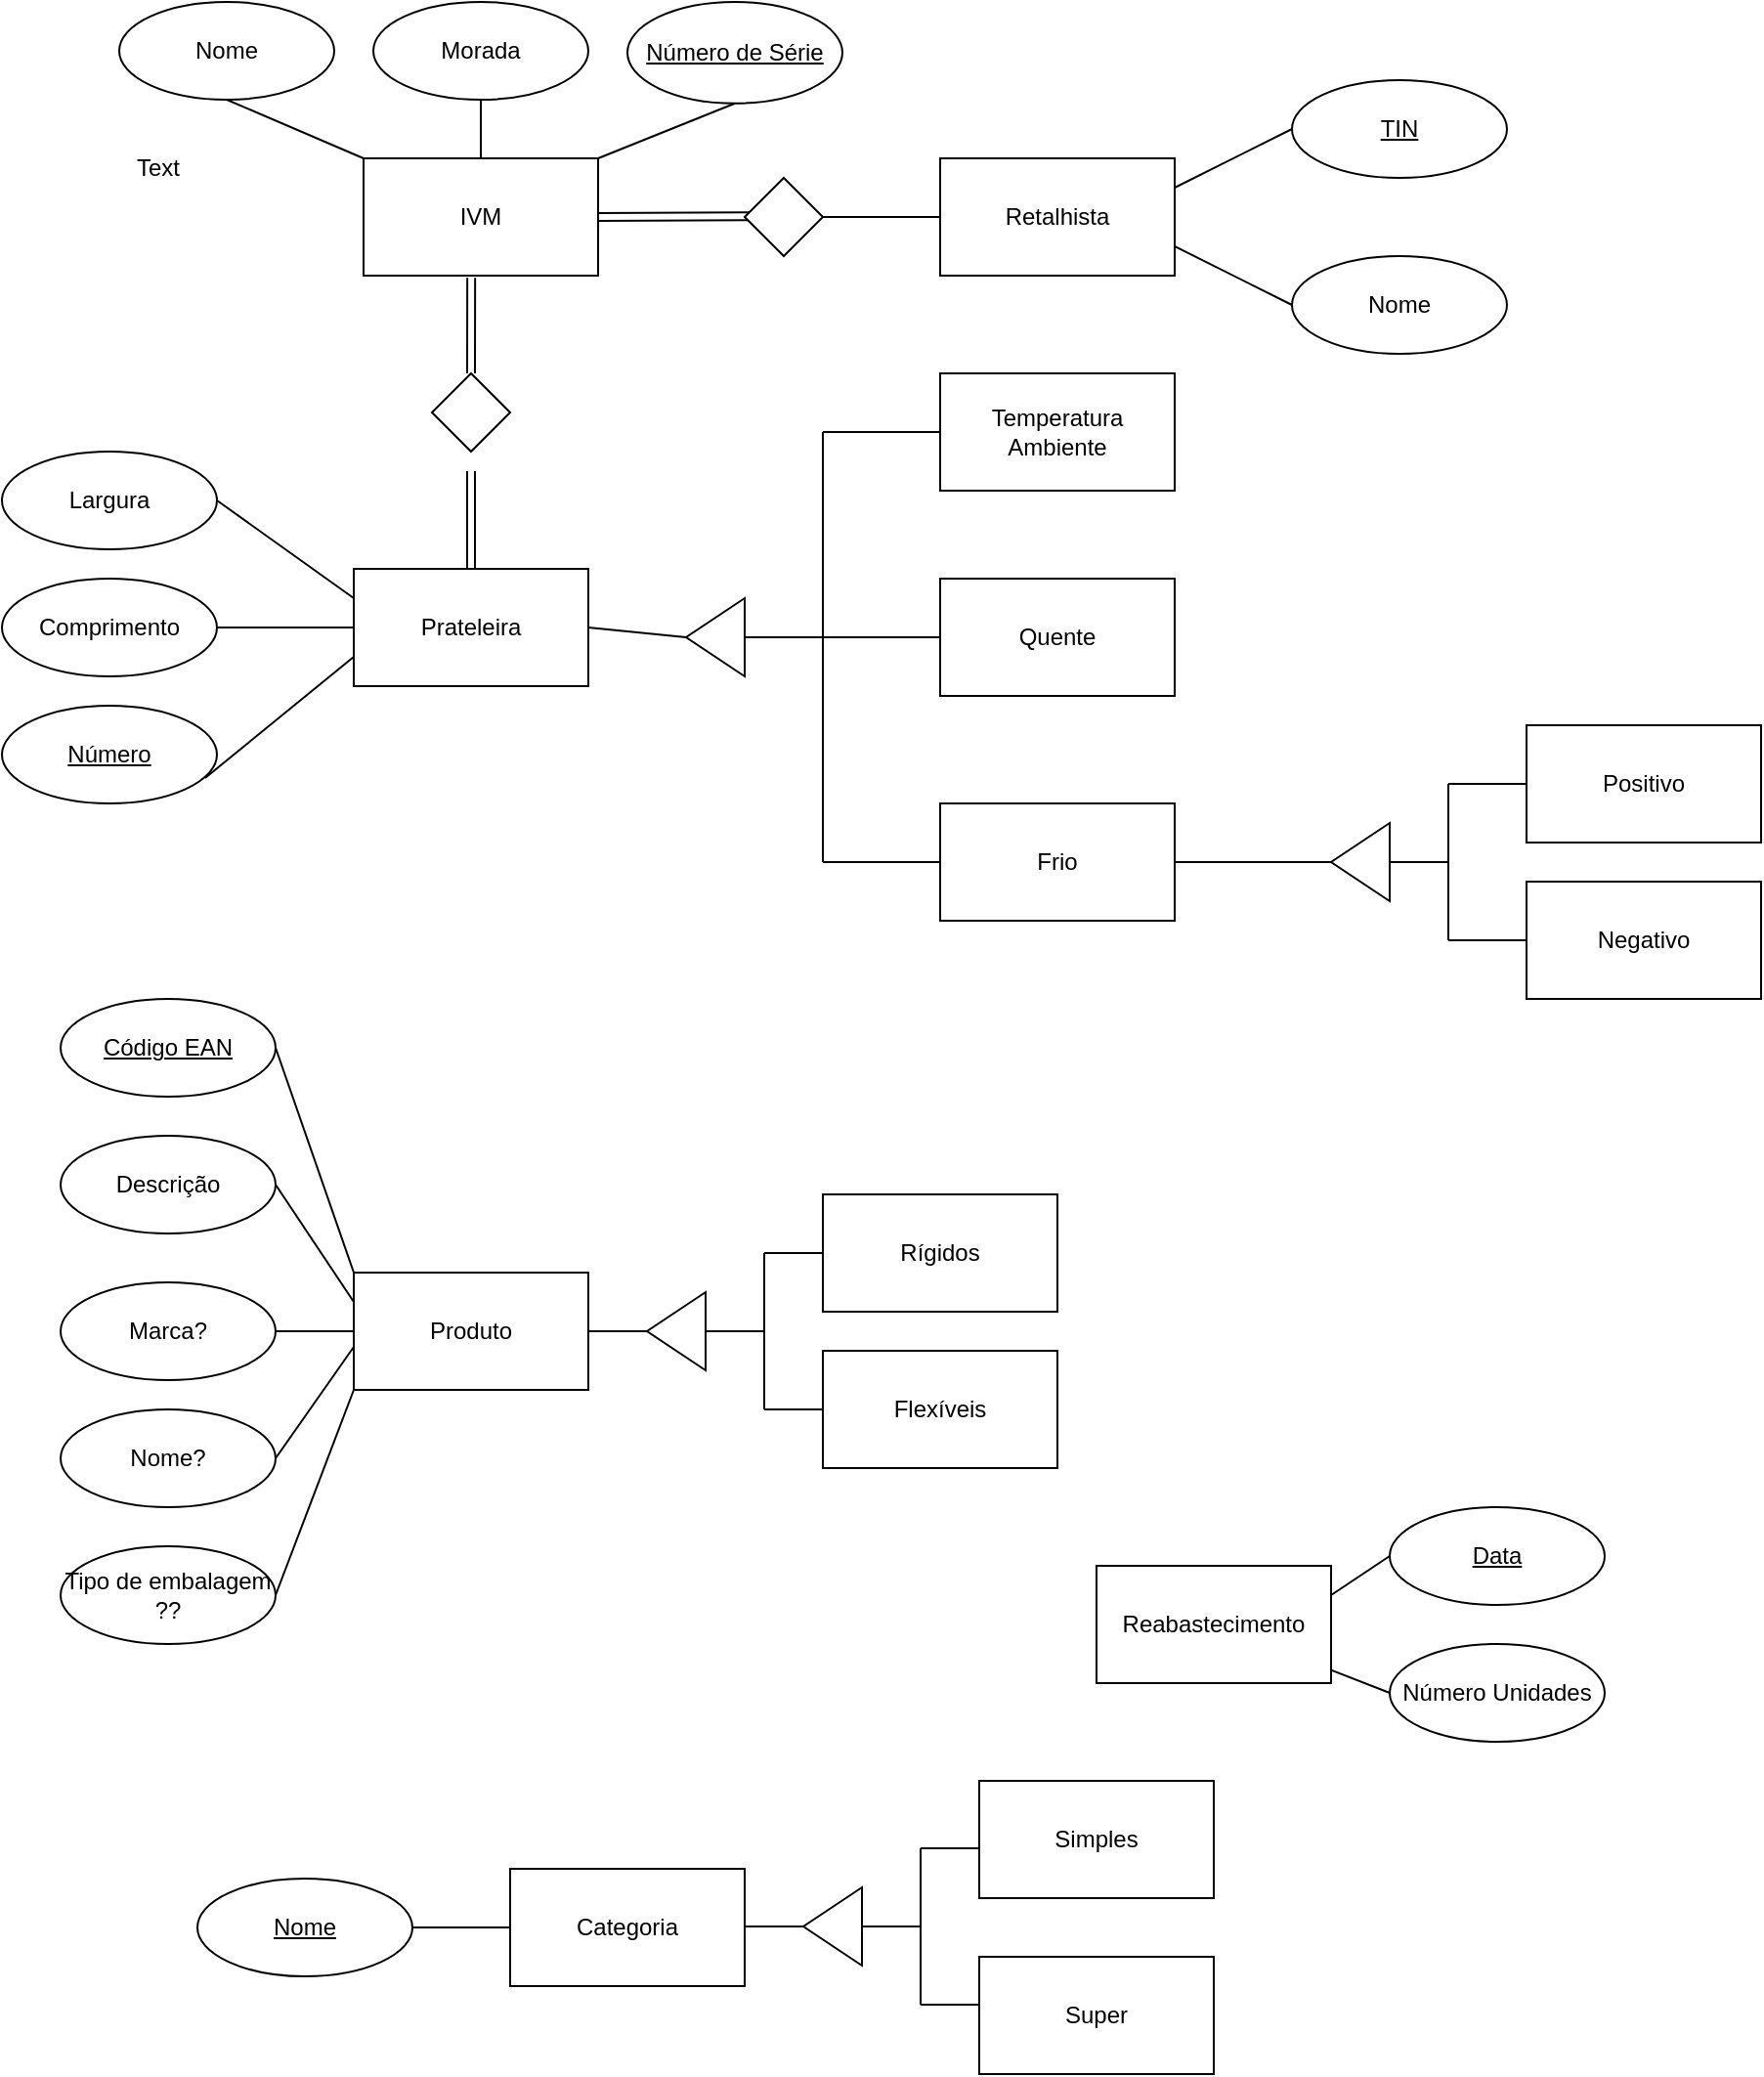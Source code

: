 <mxfile version="18.1.2" type="github"><diagram id="fZx0LZgwC3nTlSYl1mW-" name="Page-1"><mxGraphModel dx="562" dy="260" grid="1" gridSize="10" guides="1" tooltips="1" connect="1" arrows="1" fold="1" page="1" pageScale="1" pageWidth="827" pageHeight="1169" math="0" shadow="0"><root><mxCell id="0"/><mxCell id="1" parent="0"/><mxCell id="Vai4SrkzN8rw62qIqqFr-1" value="IVM" style="rounded=0;whiteSpace=wrap;html=1;" vertex="1" parent="1"><mxGeometry x="195" y="120" width="120" height="60" as="geometry"/></mxCell><mxCell id="Vai4SrkzN8rw62qIqqFr-2" value="Prateleira" style="rounded=0;whiteSpace=wrap;html=1;" vertex="1" parent="1"><mxGeometry x="190" y="330" width="120" height="60" as="geometry"/></mxCell><mxCell id="Vai4SrkzN8rw62qIqqFr-3" value="Nome" style="ellipse;whiteSpace=wrap;html=1;" vertex="1" parent="1"><mxGeometry x="70" y="40" width="110" height="50" as="geometry"/></mxCell><mxCell id="Vai4SrkzN8rw62qIqqFr-4" value="Morada" style="ellipse;whiteSpace=wrap;html=1;" vertex="1" parent="1"><mxGeometry x="200" y="40" width="110" height="50" as="geometry"/></mxCell><mxCell id="Vai4SrkzN8rw62qIqqFr-5" value="&lt;u&gt;Número de Série&lt;/u&gt;" style="ellipse;whiteSpace=wrap;html=1;" vertex="1" parent="1"><mxGeometry x="330" y="40" width="110" height="51.87" as="geometry"/></mxCell><mxCell id="Vai4SrkzN8rw62qIqqFr-6" value="Retalhista" style="rounded=0;whiteSpace=wrap;html=1;" vertex="1" parent="1"><mxGeometry x="490" y="120" width="120" height="60" as="geometry"/></mxCell><mxCell id="Vai4SrkzN8rw62qIqqFr-7" value="&lt;u&gt;TIN&lt;/u&gt;" style="ellipse;whiteSpace=wrap;html=1;" vertex="1" parent="1"><mxGeometry x="670" y="80" width="110" height="50" as="geometry"/></mxCell><mxCell id="Vai4SrkzN8rw62qIqqFr-8" value="Nome" style="ellipse;whiteSpace=wrap;html=1;" vertex="1" parent="1"><mxGeometry x="670" y="170" width="110" height="50" as="geometry"/></mxCell><mxCell id="Vai4SrkzN8rw62qIqqFr-9" value="Largura" style="ellipse;whiteSpace=wrap;html=1;" vertex="1" parent="1"><mxGeometry x="10" y="270" width="110" height="50" as="geometry"/></mxCell><mxCell id="Vai4SrkzN8rw62qIqqFr-10" value="Comprimento" style="ellipse;whiteSpace=wrap;html=1;" vertex="1" parent="1"><mxGeometry x="10" y="335" width="110" height="50" as="geometry"/></mxCell><mxCell id="Vai4SrkzN8rw62qIqqFr-11" value="&lt;u&gt;Número&lt;/u&gt;" style="ellipse;whiteSpace=wrap;html=1;" vertex="1" parent="1"><mxGeometry x="10" y="400" width="110" height="50" as="geometry"/></mxCell><mxCell id="Vai4SrkzN8rw62qIqqFr-12" value="Temperatura Ambiente" style="rounded=0;whiteSpace=wrap;html=1;" vertex="1" parent="1"><mxGeometry x="490" y="230" width="120" height="60" as="geometry"/></mxCell><mxCell id="Vai4SrkzN8rw62qIqqFr-13" value="Frio" style="rounded=0;whiteSpace=wrap;html=1;" vertex="1" parent="1"><mxGeometry x="490" y="450" width="120" height="60" as="geometry"/></mxCell><mxCell id="Vai4SrkzN8rw62qIqqFr-14" value="Quente" style="rounded=0;whiteSpace=wrap;html=1;" vertex="1" parent="1"><mxGeometry x="490" y="335" width="120" height="60" as="geometry"/></mxCell><mxCell id="Vai4SrkzN8rw62qIqqFr-15" value="Positivo" style="rounded=0;whiteSpace=wrap;html=1;" vertex="1" parent="1"><mxGeometry x="790" y="410" width="120" height="60" as="geometry"/></mxCell><mxCell id="Vai4SrkzN8rw62qIqqFr-16" value="Negativo" style="rounded=0;whiteSpace=wrap;html=1;" vertex="1" parent="1"><mxGeometry x="790" y="490" width="120" height="60" as="geometry"/></mxCell><mxCell id="Vai4SrkzN8rw62qIqqFr-17" value="Produto" style="rounded=0;whiteSpace=wrap;html=1;" vertex="1" parent="1"><mxGeometry x="190" y="690" width="120" height="60" as="geometry"/></mxCell><mxCell id="Vai4SrkzN8rw62qIqqFr-18" value="&lt;u&gt;Código EAN&lt;/u&gt;" style="ellipse;whiteSpace=wrap;html=1;" vertex="1" parent="1"><mxGeometry x="40" y="550" width="110" height="50" as="geometry"/></mxCell><mxCell id="Vai4SrkzN8rw62qIqqFr-19" value="Descrição" style="ellipse;whiteSpace=wrap;html=1;" vertex="1" parent="1"><mxGeometry x="40" y="620" width="110" height="50" as="geometry"/></mxCell><mxCell id="Vai4SrkzN8rw62qIqqFr-20" value="Marca?" style="ellipse;whiteSpace=wrap;html=1;" vertex="1" parent="1"><mxGeometry x="40" y="695" width="110" height="50" as="geometry"/></mxCell><mxCell id="Vai4SrkzN8rw62qIqqFr-21" value="Nome?" style="ellipse;whiteSpace=wrap;html=1;" vertex="1" parent="1"><mxGeometry x="40" y="760" width="110" height="50" as="geometry"/></mxCell><mxCell id="Vai4SrkzN8rw62qIqqFr-22" value="Rígidos" style="rounded=0;whiteSpace=wrap;html=1;" vertex="1" parent="1"><mxGeometry x="430" y="650" width="120" height="60" as="geometry"/></mxCell><mxCell id="Vai4SrkzN8rw62qIqqFr-23" value="Flexíveis" style="rounded=0;whiteSpace=wrap;html=1;" vertex="1" parent="1"><mxGeometry x="430" y="730" width="120" height="60" as="geometry"/></mxCell><mxCell id="Vai4SrkzN8rw62qIqqFr-24" value="Tipo de embalagem&lt;br&gt;??" style="ellipse;whiteSpace=wrap;html=1;" vertex="1" parent="1"><mxGeometry x="40" y="830" width="110" height="50" as="geometry"/></mxCell><mxCell id="Vai4SrkzN8rw62qIqqFr-25" value="Categoria" style="rounded=0;whiteSpace=wrap;html=1;" vertex="1" parent="1"><mxGeometry x="270" y="995" width="120" height="60" as="geometry"/></mxCell><mxCell id="Vai4SrkzN8rw62qIqqFr-26" value="&lt;u&gt;Nome&lt;/u&gt;" style="ellipse;whiteSpace=wrap;html=1;" vertex="1" parent="1"><mxGeometry x="110" y="1000" width="110" height="50" as="geometry"/></mxCell><mxCell id="Vai4SrkzN8rw62qIqqFr-27" value="Simples" style="rounded=0;whiteSpace=wrap;html=1;" vertex="1" parent="1"><mxGeometry x="510" y="950" width="120" height="60" as="geometry"/></mxCell><mxCell id="Vai4SrkzN8rw62qIqqFr-28" value="Super" style="rounded=0;whiteSpace=wrap;html=1;" vertex="1" parent="1"><mxGeometry x="510" y="1040" width="120" height="60" as="geometry"/></mxCell><mxCell id="Vai4SrkzN8rw62qIqqFr-29" value="Reabastecimento" style="rounded=0;whiteSpace=wrap;html=1;" vertex="1" parent="1"><mxGeometry x="570" y="840" width="120" height="60" as="geometry"/></mxCell><mxCell id="Vai4SrkzN8rw62qIqqFr-30" value="&lt;u&gt;Data&lt;/u&gt;" style="ellipse;whiteSpace=wrap;html=1;" vertex="1" parent="1"><mxGeometry x="720" y="810" width="110" height="50" as="geometry"/></mxCell><mxCell id="Vai4SrkzN8rw62qIqqFr-31" value="Número Unidades" style="ellipse;whiteSpace=wrap;html=1;" vertex="1" parent="1"><mxGeometry x="720" y="880" width="110" height="50" as="geometry"/></mxCell><mxCell id="Vai4SrkzN8rw62qIqqFr-32" value="" style="endArrow=none;html=1;rounded=0;entryX=0.5;entryY=1;entryDx=0;entryDy=0;exitX=1;exitY=0;exitDx=0;exitDy=0;" edge="1" parent="1" source="Vai4SrkzN8rw62qIqqFr-1" target="Vai4SrkzN8rw62qIqqFr-5"><mxGeometry width="50" height="50" relative="1" as="geometry"><mxPoint x="420" y="210" as="sourcePoint"/><mxPoint x="470" y="160" as="targetPoint"/></mxGeometry></mxCell><mxCell id="Vai4SrkzN8rw62qIqqFr-33" value="" style="endArrow=none;html=1;rounded=0;entryX=0.5;entryY=1;entryDx=0;entryDy=0;exitX=0.5;exitY=0;exitDx=0;exitDy=0;" edge="1" parent="1" source="Vai4SrkzN8rw62qIqqFr-1" target="Vai4SrkzN8rw62qIqqFr-4"><mxGeometry width="50" height="50" relative="1" as="geometry"><mxPoint x="400" y="220" as="sourcePoint"/><mxPoint x="450" y="170" as="targetPoint"/></mxGeometry></mxCell><mxCell id="Vai4SrkzN8rw62qIqqFr-34" value="" style="endArrow=none;html=1;rounded=0;entryX=0.5;entryY=1;entryDx=0;entryDy=0;exitX=0;exitY=0;exitDx=0;exitDy=0;" edge="1" parent="1" source="Vai4SrkzN8rw62qIqqFr-1" target="Vai4SrkzN8rw62qIqqFr-3"><mxGeometry width="50" height="50" relative="1" as="geometry"><mxPoint x="190" y="120" as="sourcePoint"/><mxPoint x="180" y="90" as="targetPoint"/></mxGeometry></mxCell><mxCell id="Vai4SrkzN8rw62qIqqFr-35" value="" style="endArrow=none;html=1;rounded=0;entryX=0;entryY=0.5;entryDx=0;entryDy=0;exitX=1;exitY=0.25;exitDx=0;exitDy=0;" edge="1" parent="1" source="Vai4SrkzN8rw62qIqqFr-6" target="Vai4SrkzN8rw62qIqqFr-7"><mxGeometry width="50" height="50" relative="1" as="geometry"><mxPoint x="390" y="220" as="sourcePoint"/><mxPoint x="440" y="170" as="targetPoint"/></mxGeometry></mxCell><mxCell id="Vai4SrkzN8rw62qIqqFr-36" value="" style="endArrow=none;html=1;rounded=0;entryX=1;entryY=0.75;entryDx=0;entryDy=0;exitX=0;exitY=0.5;exitDx=0;exitDy=0;" edge="1" parent="1" source="Vai4SrkzN8rw62qIqqFr-8" target="Vai4SrkzN8rw62qIqqFr-6"><mxGeometry width="50" height="50" relative="1" as="geometry"><mxPoint x="390" y="220" as="sourcePoint"/><mxPoint x="440" y="170" as="targetPoint"/></mxGeometry></mxCell><mxCell id="Vai4SrkzN8rw62qIqqFr-37" value="" style="endArrow=none;html=1;rounded=0;entryX=1;entryY=0.5;entryDx=0;entryDy=0;exitX=0;exitY=0.25;exitDx=0;exitDy=0;" edge="1" parent="1" source="Vai4SrkzN8rw62qIqqFr-2" target="Vai4SrkzN8rw62qIqqFr-9"><mxGeometry width="50" height="50" relative="1" as="geometry"><mxPoint x="190" y="350" as="sourcePoint"/><mxPoint x="240" y="300" as="targetPoint"/></mxGeometry></mxCell><mxCell id="Vai4SrkzN8rw62qIqqFr-38" value="" style="endArrow=none;html=1;rounded=0;entryX=1;entryY=0.5;entryDx=0;entryDy=0;exitX=0;exitY=0.5;exitDx=0;exitDy=0;" edge="1" parent="1" source="Vai4SrkzN8rw62qIqqFr-2" target="Vai4SrkzN8rw62qIqqFr-10"><mxGeometry width="50" height="50" relative="1" as="geometry"><mxPoint x="200" y="450" as="sourcePoint"/><mxPoint x="250" y="400" as="targetPoint"/></mxGeometry></mxCell><mxCell id="Vai4SrkzN8rw62qIqqFr-39" value="" style="endArrow=none;html=1;rounded=0;entryX=0;entryY=0.75;entryDx=0;entryDy=0;exitX=0.945;exitY=0.74;exitDx=0;exitDy=0;exitPerimeter=0;" edge="1" parent="1" source="Vai4SrkzN8rw62qIqqFr-11" target="Vai4SrkzN8rw62qIqqFr-2"><mxGeometry width="50" height="50" relative="1" as="geometry"><mxPoint x="230" y="510" as="sourcePoint"/><mxPoint x="280" y="460" as="targetPoint"/></mxGeometry></mxCell><mxCell id="Vai4SrkzN8rw62qIqqFr-40" value="" style="endArrow=none;html=1;rounded=0;entryX=1;entryY=0.5;entryDx=0;entryDy=0;exitX=0;exitY=0;exitDx=0;exitDy=0;" edge="1" parent="1" source="Vai4SrkzN8rw62qIqqFr-17" target="Vai4SrkzN8rw62qIqqFr-18"><mxGeometry width="50" height="50" relative="1" as="geometry"><mxPoint x="220" y="860" as="sourcePoint"/><mxPoint x="270" y="810" as="targetPoint"/></mxGeometry></mxCell><mxCell id="Vai4SrkzN8rw62qIqqFr-41" value="" style="endArrow=none;html=1;rounded=0;entryX=1;entryY=0.5;entryDx=0;entryDy=0;exitX=0;exitY=0.25;exitDx=0;exitDy=0;" edge="1" parent="1" source="Vai4SrkzN8rw62qIqqFr-17" target="Vai4SrkzN8rw62qIqqFr-19"><mxGeometry width="50" height="50" relative="1" as="geometry"><mxPoint x="230" y="880" as="sourcePoint"/><mxPoint x="280" y="830" as="targetPoint"/></mxGeometry></mxCell><mxCell id="Vai4SrkzN8rw62qIqqFr-42" value="" style="endArrow=none;html=1;rounded=0;entryX=1;entryY=0.5;entryDx=0;entryDy=0;exitX=0;exitY=0.5;exitDx=0;exitDy=0;" edge="1" parent="1" source="Vai4SrkzN8rw62qIqqFr-17" target="Vai4SrkzN8rw62qIqqFr-20"><mxGeometry width="50" height="50" relative="1" as="geometry"><mxPoint x="230" y="850" as="sourcePoint"/><mxPoint x="280" y="800" as="targetPoint"/></mxGeometry></mxCell><mxCell id="Vai4SrkzN8rw62qIqqFr-43" value="" style="endArrow=none;html=1;rounded=0;exitX=1;exitY=0.5;exitDx=0;exitDy=0;entryX=0;entryY=0.633;entryDx=0;entryDy=0;entryPerimeter=0;" edge="1" parent="1" source="Vai4SrkzN8rw62qIqqFr-21" target="Vai4SrkzN8rw62qIqqFr-17"><mxGeometry width="50" height="50" relative="1" as="geometry"><mxPoint x="220" y="840" as="sourcePoint"/><mxPoint x="270" y="790" as="targetPoint"/></mxGeometry></mxCell><mxCell id="Vai4SrkzN8rw62qIqqFr-44" value="" style="endArrow=none;html=1;rounded=0;exitX=1;exitY=0.5;exitDx=0;exitDy=0;entryX=0;entryY=1;entryDx=0;entryDy=0;" edge="1" parent="1" source="Vai4SrkzN8rw62qIqqFr-24" target="Vai4SrkzN8rw62qIqqFr-17"><mxGeometry width="50" height="50" relative="1" as="geometry"><mxPoint x="200" y="880" as="sourcePoint"/><mxPoint x="250" y="830" as="targetPoint"/></mxGeometry></mxCell><mxCell id="Vai4SrkzN8rw62qIqqFr-45" value="" style="endArrow=none;html=1;rounded=0;entryX=0;entryY=0.5;entryDx=0;entryDy=0;exitX=1;exitY=0.25;exitDx=0;exitDy=0;" edge="1" parent="1" source="Vai4SrkzN8rw62qIqqFr-29" target="Vai4SrkzN8rw62qIqqFr-30"><mxGeometry width="50" height="50" relative="1" as="geometry"><mxPoint x="680" y="1000" as="sourcePoint"/><mxPoint x="730" y="950" as="targetPoint"/></mxGeometry></mxCell><mxCell id="Vai4SrkzN8rw62qIqqFr-46" value="" style="endArrow=none;html=1;rounded=0;entryX=0;entryY=0.5;entryDx=0;entryDy=0;" edge="1" parent="1" source="Vai4SrkzN8rw62qIqqFr-29" target="Vai4SrkzN8rw62qIqqFr-31"><mxGeometry width="50" height="50" relative="1" as="geometry"><mxPoint x="670" y="990" as="sourcePoint"/><mxPoint x="720" y="940" as="targetPoint"/></mxGeometry></mxCell><mxCell id="Vai4SrkzN8rw62qIqqFr-47" value="" style="endArrow=none;html=1;rounded=0;exitX=1;exitY=0.5;exitDx=0;exitDy=0;entryX=0;entryY=0.5;entryDx=0;entryDy=0;" edge="1" parent="1" source="Vai4SrkzN8rw62qIqqFr-26" target="Vai4SrkzN8rw62qIqqFr-25"><mxGeometry width="50" height="50" relative="1" as="geometry"><mxPoint x="200" y="1130" as="sourcePoint"/><mxPoint x="250" y="1080" as="targetPoint"/></mxGeometry></mxCell><mxCell id="Vai4SrkzN8rw62qIqqFr-48" value="" style="triangle;whiteSpace=wrap;html=1;rotation=-180;" vertex="1" parent="1"><mxGeometry x="360" y="345" width="30" height="40" as="geometry"/></mxCell><mxCell id="Vai4SrkzN8rw62qIqqFr-49" value="" style="endArrow=none;html=1;rounded=0;exitX=1;exitY=0.5;exitDx=0;exitDy=0;entryX=1;entryY=0.5;entryDx=0;entryDy=0;" edge="1" parent="1" source="Vai4SrkzN8rw62qIqqFr-2" target="Vai4SrkzN8rw62qIqqFr-48"><mxGeometry width="50" height="50" relative="1" as="geometry"><mxPoint x="420" y="310" as="sourcePoint"/><mxPoint x="470" y="260" as="targetPoint"/></mxGeometry></mxCell><mxCell id="Vai4SrkzN8rw62qIqqFr-50" value="" style="endArrow=none;html=1;rounded=0;exitX=0;exitY=0.5;exitDx=0;exitDy=0;" edge="1" parent="1" source="Vai4SrkzN8rw62qIqqFr-48"><mxGeometry width="50" height="50" relative="1" as="geometry"><mxPoint x="420" y="310" as="sourcePoint"/><mxPoint x="430" y="365" as="targetPoint"/></mxGeometry></mxCell><mxCell id="Vai4SrkzN8rw62qIqqFr-51" value="" style="endArrow=none;html=1;rounded=0;" edge="1" parent="1"><mxGeometry width="50" height="50" relative="1" as="geometry"><mxPoint x="430" y="480" as="sourcePoint"/><mxPoint x="430" y="260" as="targetPoint"/></mxGeometry></mxCell><mxCell id="Vai4SrkzN8rw62qIqqFr-52" value="" style="endArrow=none;html=1;rounded=0;entryX=0;entryY=0.5;entryDx=0;entryDy=0;" edge="1" parent="1" target="Vai4SrkzN8rw62qIqqFr-13"><mxGeometry width="50" height="50" relative="1" as="geometry"><mxPoint x="430" y="480" as="sourcePoint"/><mxPoint x="470" y="460" as="targetPoint"/></mxGeometry></mxCell><mxCell id="Vai4SrkzN8rw62qIqqFr-53" value="" style="endArrow=none;html=1;rounded=0;entryX=0;entryY=0.5;entryDx=0;entryDy=0;" edge="1" parent="1" target="Vai4SrkzN8rw62qIqqFr-14"><mxGeometry width="50" height="50" relative="1" as="geometry"><mxPoint x="430" y="365" as="sourcePoint"/><mxPoint x="470" y="460" as="targetPoint"/></mxGeometry></mxCell><mxCell id="Vai4SrkzN8rw62qIqqFr-54" value="" style="endArrow=none;html=1;rounded=0;entryX=0;entryY=0.5;entryDx=0;entryDy=0;" edge="1" parent="1" target="Vai4SrkzN8rw62qIqqFr-12"><mxGeometry width="50" height="50" relative="1" as="geometry"><mxPoint x="430" y="260" as="sourcePoint"/><mxPoint x="470" y="360" as="targetPoint"/></mxGeometry></mxCell><mxCell id="Vai4SrkzN8rw62qIqqFr-55" value="" style="triangle;whiteSpace=wrap;html=1;rotation=-180;" vertex="1" parent="1"><mxGeometry x="690" y="460" width="30" height="40" as="geometry"/></mxCell><mxCell id="Vai4SrkzN8rw62qIqqFr-56" value="" style="endArrow=none;html=1;rounded=0;entryX=1;entryY=0.5;entryDx=0;entryDy=0;exitX=1;exitY=0.5;exitDx=0;exitDy=0;" edge="1" parent="1" source="Vai4SrkzN8rw62qIqqFr-13" target="Vai4SrkzN8rw62qIqqFr-55"><mxGeometry width="50" height="50" relative="1" as="geometry"><mxPoint x="420" y="410" as="sourcePoint"/><mxPoint x="470" y="360" as="targetPoint"/></mxGeometry></mxCell><mxCell id="Vai4SrkzN8rw62qIqqFr-57" value="" style="endArrow=none;html=1;rounded=0;exitX=0;exitY=0.5;exitDx=0;exitDy=0;" edge="1" parent="1" source="Vai4SrkzN8rw62qIqqFr-15"><mxGeometry width="50" height="50" relative="1" as="geometry"><mxPoint x="420" y="410" as="sourcePoint"/><mxPoint x="750" y="440" as="targetPoint"/></mxGeometry></mxCell><mxCell id="Vai4SrkzN8rw62qIqqFr-58" value="" style="endArrow=none;html=1;rounded=0;entryX=0;entryY=0.5;entryDx=0;entryDy=0;" edge="1" parent="1" target="Vai4SrkzN8rw62qIqqFr-55"><mxGeometry width="50" height="50" relative="1" as="geometry"><mxPoint x="750" y="480" as="sourcePoint"/><mxPoint x="690" y="360" as="targetPoint"/></mxGeometry></mxCell><mxCell id="Vai4SrkzN8rw62qIqqFr-59" value="" style="endArrow=none;html=1;rounded=0;" edge="1" parent="1"><mxGeometry width="50" height="50" relative="1" as="geometry"><mxPoint x="750" y="520" as="sourcePoint"/><mxPoint x="750" y="440" as="targetPoint"/></mxGeometry></mxCell><mxCell id="Vai4SrkzN8rw62qIqqFr-60" value="" style="endArrow=none;html=1;rounded=0;entryX=0;entryY=0.5;entryDx=0;entryDy=0;" edge="1" parent="1" target="Vai4SrkzN8rw62qIqqFr-16"><mxGeometry width="50" height="50" relative="1" as="geometry"><mxPoint x="750" y="520" as="sourcePoint"/><mxPoint x="690" y="360" as="targetPoint"/></mxGeometry></mxCell><mxCell id="Vai4SrkzN8rw62qIqqFr-61" value="" style="triangle;whiteSpace=wrap;html=1;rotation=-180;" vertex="1" parent="1"><mxGeometry x="340" y="700" width="30" height="40" as="geometry"/></mxCell><mxCell id="Vai4SrkzN8rw62qIqqFr-62" value="" style="endArrow=none;html=1;rounded=0;exitX=1;exitY=0.5;exitDx=0;exitDy=0;entryX=1;entryY=0.5;entryDx=0;entryDy=0;" edge="1" parent="1" source="Vai4SrkzN8rw62qIqqFr-17" target="Vai4SrkzN8rw62qIqqFr-61"><mxGeometry width="50" height="50" relative="1" as="geometry"><mxPoint x="430" y="710" as="sourcePoint"/><mxPoint x="480" y="660" as="targetPoint"/></mxGeometry></mxCell><mxCell id="Vai4SrkzN8rw62qIqqFr-63" value="" style="endArrow=none;html=1;rounded=0;exitX=0;exitY=0.5;exitDx=0;exitDy=0;" edge="1" parent="1" source="Vai4SrkzN8rw62qIqqFr-61"><mxGeometry width="50" height="50" relative="1" as="geometry"><mxPoint x="430" y="710" as="sourcePoint"/><mxPoint x="400" y="720" as="targetPoint"/></mxGeometry></mxCell><mxCell id="Vai4SrkzN8rw62qIqqFr-64" value="" style="endArrow=none;html=1;rounded=0;" edge="1" parent="1"><mxGeometry width="50" height="50" relative="1" as="geometry"><mxPoint x="400" y="760" as="sourcePoint"/><mxPoint x="400" y="680" as="targetPoint"/></mxGeometry></mxCell><mxCell id="Vai4SrkzN8rw62qIqqFr-65" value="" style="endArrow=none;html=1;rounded=0;entryX=0;entryY=0.5;entryDx=0;entryDy=0;" edge="1" parent="1" target="Vai4SrkzN8rw62qIqqFr-22"><mxGeometry width="50" height="50" relative="1" as="geometry"><mxPoint x="400" y="680" as="sourcePoint"/><mxPoint x="480" y="660" as="targetPoint"/></mxGeometry></mxCell><mxCell id="Vai4SrkzN8rw62qIqqFr-66" value="" style="endArrow=none;html=1;rounded=0;entryX=0;entryY=0.5;entryDx=0;entryDy=0;" edge="1" parent="1" target="Vai4SrkzN8rw62qIqqFr-23"><mxGeometry width="50" height="50" relative="1" as="geometry"><mxPoint x="400" y="760" as="sourcePoint"/><mxPoint x="480" y="660" as="targetPoint"/></mxGeometry></mxCell><mxCell id="Vai4SrkzN8rw62qIqqFr-67" value="" style="triangle;whiteSpace=wrap;html=1;rotation=-180;" vertex="1" parent="1"><mxGeometry x="420" y="1004.5" width="30" height="40" as="geometry"/></mxCell><mxCell id="Vai4SrkzN8rw62qIqqFr-68" value="" style="endArrow=none;html=1;rounded=0;exitX=1;exitY=0.5;exitDx=0;exitDy=0;entryX=1;entryY=0.5;entryDx=0;entryDy=0;" edge="1" parent="1" target="Vai4SrkzN8rw62qIqqFr-67"><mxGeometry width="50" height="50" relative="1" as="geometry"><mxPoint x="390" y="1024.5" as="sourcePoint"/><mxPoint x="560" y="964.5" as="targetPoint"/></mxGeometry></mxCell><mxCell id="Vai4SrkzN8rw62qIqqFr-69" value="" style="endArrow=none;html=1;rounded=0;exitX=0;exitY=0.5;exitDx=0;exitDy=0;" edge="1" parent="1" source="Vai4SrkzN8rw62qIqqFr-67"><mxGeometry width="50" height="50" relative="1" as="geometry"><mxPoint x="510" y="1014.5" as="sourcePoint"/><mxPoint x="480" y="1024.5" as="targetPoint"/></mxGeometry></mxCell><mxCell id="Vai4SrkzN8rw62qIqqFr-70" value="" style="endArrow=none;html=1;rounded=0;" edge="1" parent="1"><mxGeometry width="50" height="50" relative="1" as="geometry"><mxPoint x="480" y="1064.5" as="sourcePoint"/><mxPoint x="480" y="984.5" as="targetPoint"/></mxGeometry></mxCell><mxCell id="Vai4SrkzN8rw62qIqqFr-71" value="" style="endArrow=none;html=1;rounded=0;entryX=0;entryY=0.5;entryDx=0;entryDy=0;" edge="1" parent="1"><mxGeometry width="50" height="50" relative="1" as="geometry"><mxPoint x="480" y="984.5" as="sourcePoint"/><mxPoint x="510" y="984.5" as="targetPoint"/></mxGeometry></mxCell><mxCell id="Vai4SrkzN8rw62qIqqFr-72" value="" style="endArrow=none;html=1;rounded=0;entryX=0;entryY=0.5;entryDx=0;entryDy=0;" edge="1" parent="1"><mxGeometry width="50" height="50" relative="1" as="geometry"><mxPoint x="480" y="1064.5" as="sourcePoint"/><mxPoint x="510" y="1064.5" as="targetPoint"/></mxGeometry></mxCell><mxCell id="Vai4SrkzN8rw62qIqqFr-74" value="" style="endArrow=none;html=1;rounded=0;entryX=1;entryY=0.5;entryDx=0;entryDy=0;exitX=0;exitY=0.5;exitDx=0;exitDy=0;" edge="1" parent="1" source="Vai4SrkzN8rw62qIqqFr-6" target="Vai4SrkzN8rw62qIqqFr-73"><mxGeometry width="50" height="50" relative="1" as="geometry"><mxPoint x="480" y="150" as="sourcePoint"/><mxPoint x="620" y="110" as="targetPoint"/></mxGeometry></mxCell><mxCell id="Vai4SrkzN8rw62qIqqFr-75" value="" style="shape=link;html=1;rounded=0;exitX=1;exitY=0.5;exitDx=0;exitDy=0;entryX=0.067;entryY=0.491;entryDx=0;entryDy=0;entryPerimeter=0;" edge="1" parent="1" source="Vai4SrkzN8rw62qIqqFr-1" target="Vai4SrkzN8rw62qIqqFr-73"><mxGeometry relative="1" as="geometry"><mxPoint x="320" y="150" as="sourcePoint"/><mxPoint x="390" y="150" as="targetPoint"/></mxGeometry></mxCell><mxCell id="Vai4SrkzN8rw62qIqqFr-73" value="" style="rhombus;whiteSpace=wrap;html=1;" vertex="1" parent="1"><mxGeometry x="390" y="130" width="40" height="40" as="geometry"/></mxCell><mxCell id="Vai4SrkzN8rw62qIqqFr-78" value="" style="rhombus;whiteSpace=wrap;html=1;" vertex="1" parent="1"><mxGeometry x="230" y="230" width="40" height="40" as="geometry"/></mxCell><mxCell id="Vai4SrkzN8rw62qIqqFr-81" value="Text" style="text;html=1;strokeColor=none;fillColor=none;align=center;verticalAlign=middle;whiteSpace=wrap;rounded=0;" vertex="1" parent="1"><mxGeometry x="60" y="110" width="60" height="30" as="geometry"/></mxCell><mxCell id="Vai4SrkzN8rw62qIqqFr-84" value="" style="shape=link;html=1;rounded=0;exitX=0.459;exitY=1.018;exitDx=0;exitDy=0;exitPerimeter=0;entryX=0.5;entryY=0.417;entryDx=0;entryDy=0;entryPerimeter=0;" edge="1" parent="1" source="Vai4SrkzN8rw62qIqqFr-1"><mxGeometry relative="1" as="geometry"><mxPoint x="254" y="200" as="sourcePoint"/><mxPoint x="250" y="230.008" as="targetPoint"/></mxGeometry></mxCell><mxCell id="Vai4SrkzN8rw62qIqqFr-90" value="" style="shape=link;html=1;rounded=0;entryX=0.5;entryY=0;entryDx=0;entryDy=0;" edge="1" parent="1" target="Vai4SrkzN8rw62qIqqFr-2"><mxGeometry relative="1" as="geometry"><mxPoint x="250" y="280" as="sourcePoint"/><mxPoint x="249.85" y="318.928" as="targetPoint"/></mxGeometry></mxCell><mxCell id="Vai4SrkzN8rw62qIqqFr-91" value="" style="shape=image;html=1;verticalAlign=top;verticalLabelPosition=bottom;labelBackgroundColor=#ffffff;imageAspect=0;aspect=fixed;image=https://cdn4.iconfinder.com/data/icons/ionicons/512/icon-arrow-down-b-128.png;rotation=-180;" vertex="1" parent="1"><mxGeometry x="234.73" y="261" width="30.55" height="28" as="geometry"/></mxCell></root></mxGraphModel></diagram></mxfile>